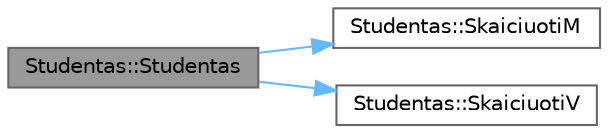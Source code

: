 digraph "Studentas::Studentas"
{
 // LATEX_PDF_SIZE
  bgcolor="transparent";
  edge [fontname=Helvetica,fontsize=10,labelfontname=Helvetica,labelfontsize=10];
  node [fontname=Helvetica,fontsize=10,shape=box,height=0.2,width=0.4];
  rankdir="LR";
  Node1 [id="Node000001",label="Studentas::Studentas",height=0.2,width=0.4,color="gray40", fillcolor="grey60", style="filled", fontcolor="black",tooltip=" "];
  Node1 -> Node2 [id="edge1_Node000001_Node000002",color="steelblue1",style="solid",tooltip=" "];
  Node2 [id="Node000002",label="Studentas::SkaiciuotiM",height=0.2,width=0.4,color="grey40", fillcolor="white", style="filled",URL="$class_studentas.html#aad81aa77f874ad0601d3a7f5b2515c66",tooltip=" "];
  Node1 -> Node3 [id="edge2_Node000001_Node000003",color="steelblue1",style="solid",tooltip=" "];
  Node3 [id="Node000003",label="Studentas::SkaiciuotiV",height=0.2,width=0.4,color="grey40", fillcolor="white", style="filled",URL="$class_studentas.html#a148d7cfd9a24e11de95fa4ae6b055db4",tooltip=" "];
}
